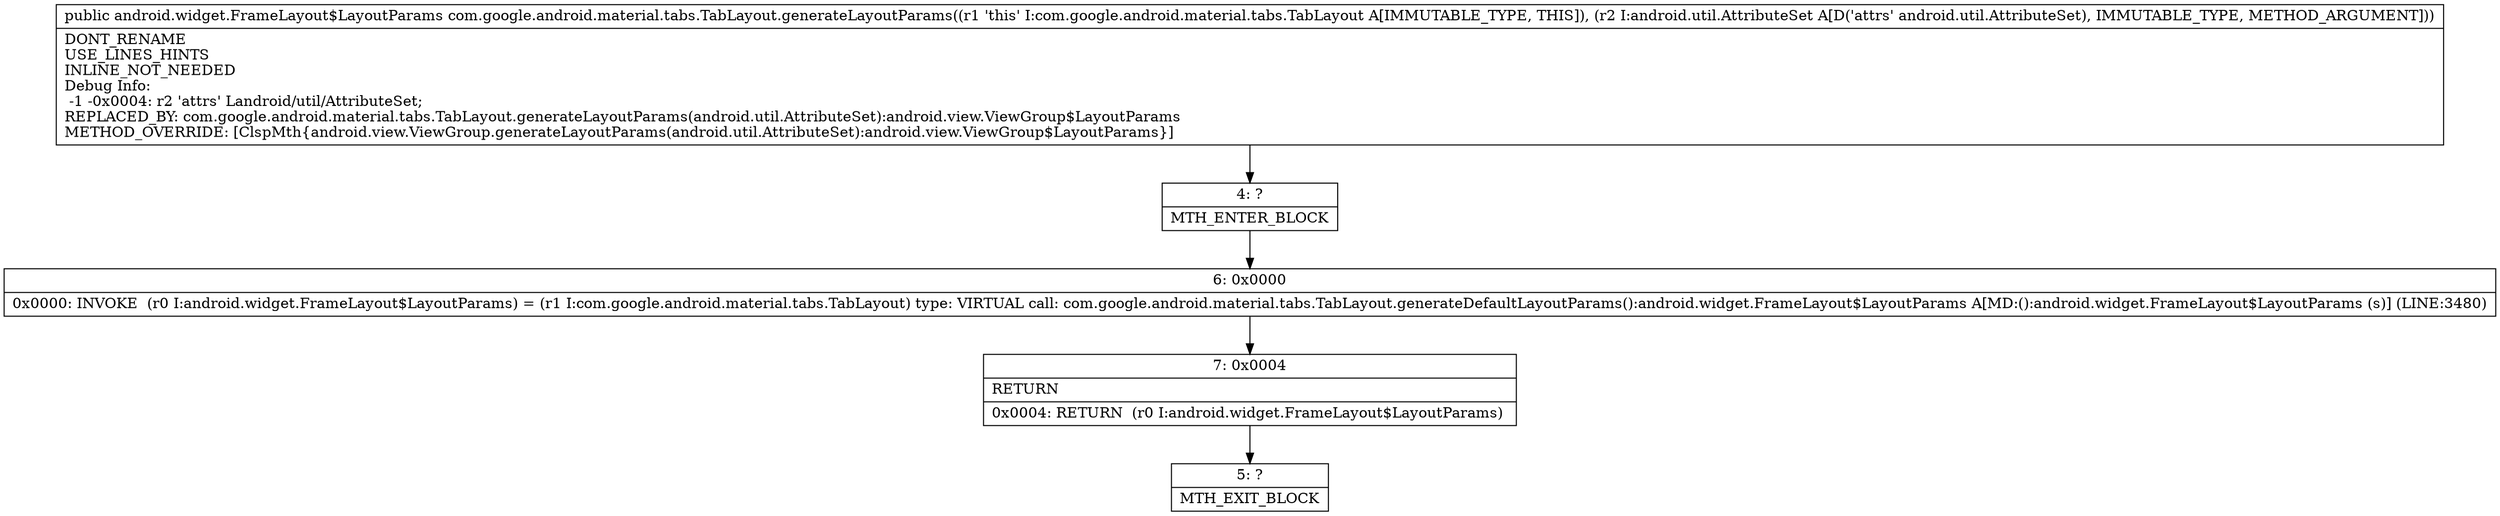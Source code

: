 digraph "CFG forcom.google.android.material.tabs.TabLayout.generateLayoutParams(Landroid\/util\/AttributeSet;)Landroid\/widget\/FrameLayout$LayoutParams;" {
Node_4 [shape=record,label="{4\:\ ?|MTH_ENTER_BLOCK\l}"];
Node_6 [shape=record,label="{6\:\ 0x0000|0x0000: INVOKE  (r0 I:android.widget.FrameLayout$LayoutParams) = (r1 I:com.google.android.material.tabs.TabLayout) type: VIRTUAL call: com.google.android.material.tabs.TabLayout.generateDefaultLayoutParams():android.widget.FrameLayout$LayoutParams A[MD:():android.widget.FrameLayout$LayoutParams (s)] (LINE:3480)\l}"];
Node_7 [shape=record,label="{7\:\ 0x0004|RETURN\l|0x0004: RETURN  (r0 I:android.widget.FrameLayout$LayoutParams) \l}"];
Node_5 [shape=record,label="{5\:\ ?|MTH_EXIT_BLOCK\l}"];
MethodNode[shape=record,label="{public android.widget.FrameLayout$LayoutParams com.google.android.material.tabs.TabLayout.generateLayoutParams((r1 'this' I:com.google.android.material.tabs.TabLayout A[IMMUTABLE_TYPE, THIS]), (r2 I:android.util.AttributeSet A[D('attrs' android.util.AttributeSet), IMMUTABLE_TYPE, METHOD_ARGUMENT]))  | DONT_RENAME\lUSE_LINES_HINTS\lINLINE_NOT_NEEDED\lDebug Info:\l  \-1 \-0x0004: r2 'attrs' Landroid\/util\/AttributeSet;\lREPLACED_BY: com.google.android.material.tabs.TabLayout.generateLayoutParams(android.util.AttributeSet):android.view.ViewGroup$LayoutParams\lMETHOD_OVERRIDE: [ClspMth\{android.view.ViewGroup.generateLayoutParams(android.util.AttributeSet):android.view.ViewGroup$LayoutParams\}]\l}"];
MethodNode -> Node_4;Node_4 -> Node_6;
Node_6 -> Node_7;
Node_7 -> Node_5;
}

